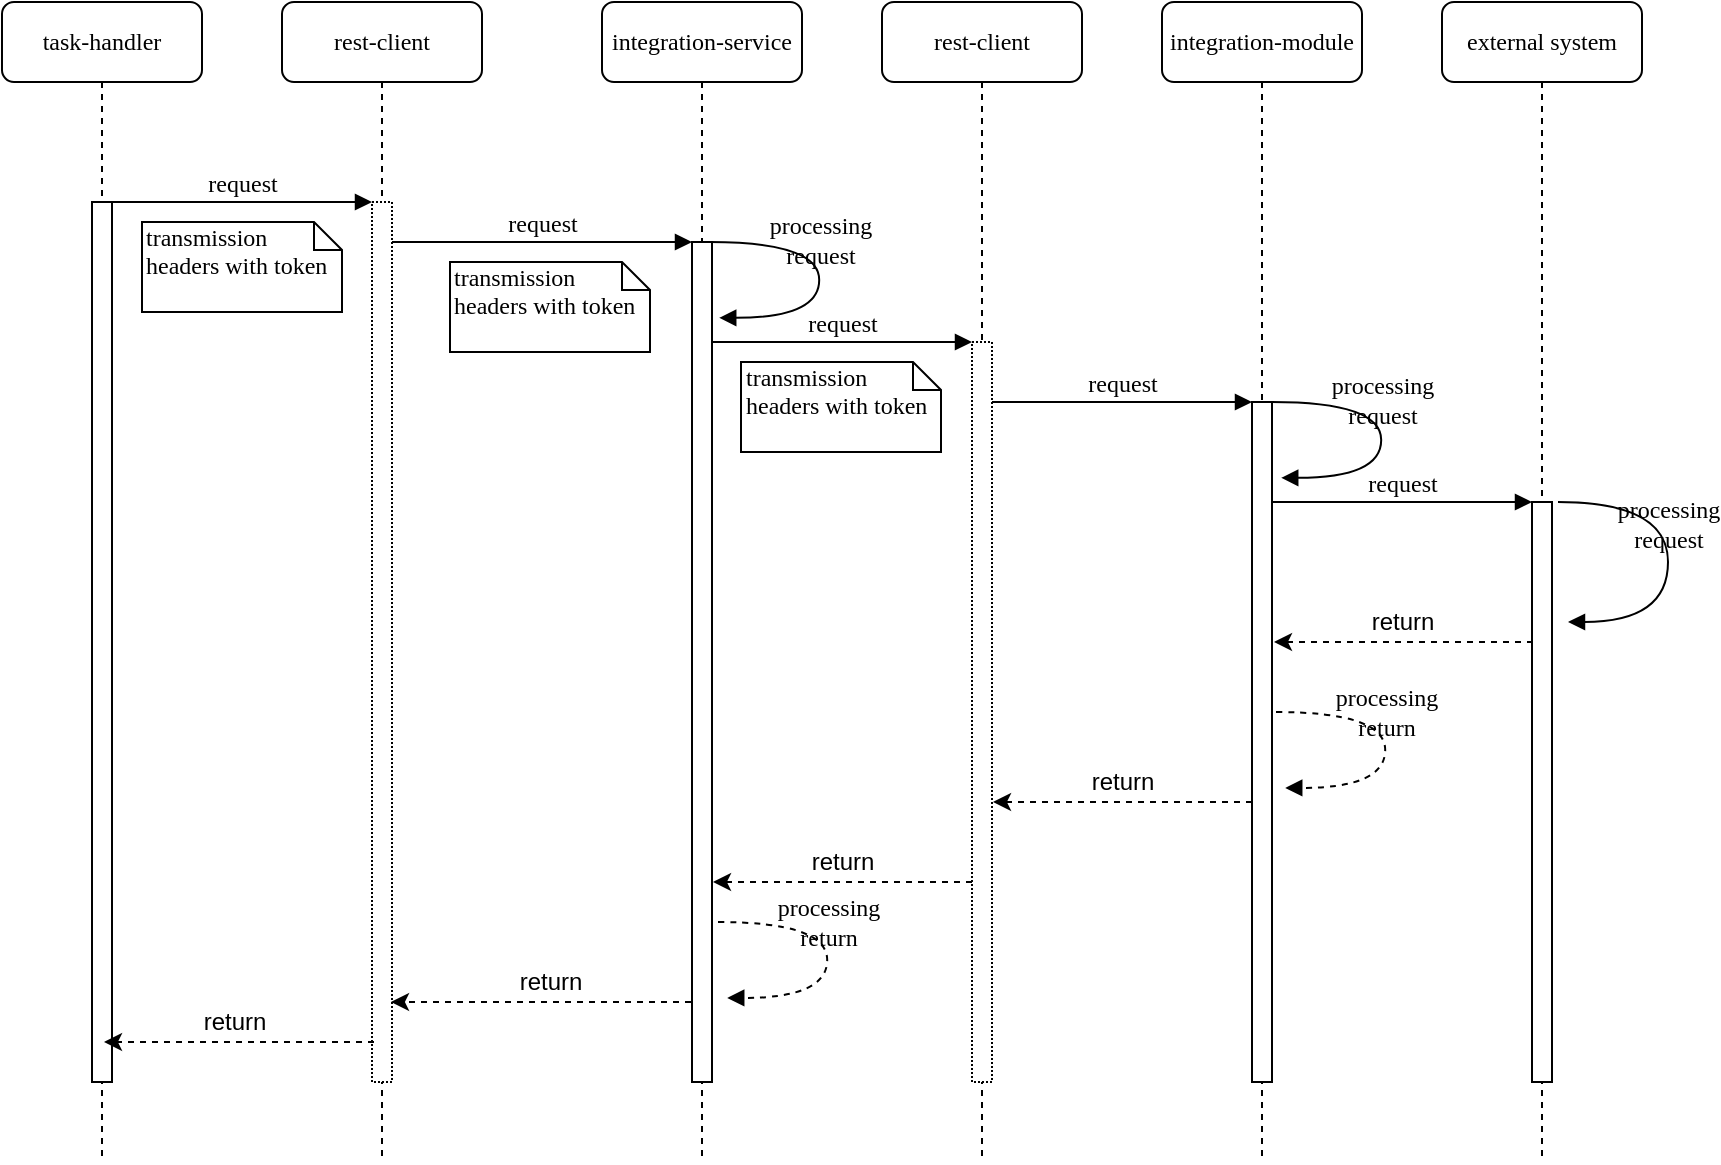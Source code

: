 <mxfile version="13.6.5" type="github">
  <diagram name="Page-1" id="13e1069c-82ec-6db2-03f1-153e76fe0fe0">
    <mxGraphModel dx="1209" dy="663" grid="1" gridSize="10" guides="1" tooltips="1" connect="1" arrows="1" fold="1" page="1" pageScale="1" pageWidth="1100" pageHeight="850" background="#ffffff" math="0" shadow="0">
      <root>
        <mxCell id="0" />
        <mxCell id="1" parent="0" />
        <mxCell id="7baba1c4bc27f4b0-2" value="rest-client" style="shape=umlLifeline;perimeter=lifelinePerimeter;whiteSpace=wrap;html=1;container=1;collapsible=0;recursiveResize=0;outlineConnect=0;rounded=1;shadow=0;comic=0;labelBackgroundColor=none;strokeWidth=1;fontFamily=Verdana;fontSize=12;align=center;" parent="1" vertex="1">
          <mxGeometry x="240" y="80" width="100" height="580" as="geometry" />
        </mxCell>
        <mxCell id="7baba1c4bc27f4b0-10" value="" style="html=1;points=[];perimeter=orthogonalPerimeter;rounded=0;shadow=0;comic=0;labelBackgroundColor=none;strokeWidth=1;fontFamily=Verdana;fontSize=12;align=center;dashed=1;dashPattern=1 1;" parent="7baba1c4bc27f4b0-2" vertex="1">
          <mxGeometry x="45" y="100" width="10" height="440" as="geometry" />
        </mxCell>
        <mxCell id="7baba1c4bc27f4b0-3" value="integration-service" style="shape=umlLifeline;perimeter=lifelinePerimeter;whiteSpace=wrap;html=1;container=1;collapsible=0;recursiveResize=0;outlineConnect=0;rounded=1;shadow=0;comic=0;labelBackgroundColor=none;strokeWidth=1;fontFamily=Verdana;fontSize=12;align=center;" parent="1" vertex="1">
          <mxGeometry x="400" y="80" width="100" height="580" as="geometry" />
        </mxCell>
        <mxCell id="7baba1c4bc27f4b0-13" value="" style="html=1;points=[];perimeter=orthogonalPerimeter;rounded=0;shadow=0;comic=0;labelBackgroundColor=none;strokeWidth=1;fontFamily=Verdana;fontSize=12;align=center;" parent="7baba1c4bc27f4b0-3" vertex="1">
          <mxGeometry x="45" y="120" width="10" height="420" as="geometry" />
        </mxCell>
        <mxCell id="7baba1c4bc27f4b0-4" value="rest-client" style="shape=umlLifeline;perimeter=lifelinePerimeter;whiteSpace=wrap;html=1;container=1;collapsible=0;recursiveResize=0;outlineConnect=0;rounded=1;shadow=0;comic=0;labelBackgroundColor=none;strokeWidth=1;fontFamily=Verdana;fontSize=12;align=center;" parent="1" vertex="1">
          <mxGeometry x="540" y="80" width="100" height="580" as="geometry" />
        </mxCell>
        <mxCell id="7baba1c4bc27f4b0-5" value="integration-module" style="shape=umlLifeline;perimeter=lifelinePerimeter;whiteSpace=wrap;html=1;container=1;collapsible=0;recursiveResize=0;outlineConnect=0;rounded=1;shadow=0;comic=0;labelBackgroundColor=none;strokeWidth=1;fontFamily=Verdana;fontSize=12;align=center;" parent="1" vertex="1">
          <mxGeometry x="680" y="80" width="100" height="580" as="geometry" />
        </mxCell>
        <mxCell id="7baba1c4bc27f4b0-6" value="external system" style="shape=umlLifeline;perimeter=lifelinePerimeter;whiteSpace=wrap;html=1;container=1;collapsible=0;recursiveResize=0;outlineConnect=0;rounded=1;shadow=0;comic=0;labelBackgroundColor=none;strokeWidth=1;fontFamily=Verdana;fontSize=12;align=center;" parent="1" vertex="1">
          <mxGeometry x="820" y="80" width="100" height="580" as="geometry" />
        </mxCell>
        <mxCell id="dT2OPPtHZAP8k42x79-n-5" value="" style="html=1;points=[];perimeter=orthogonalPerimeter;rounded=0;shadow=0;comic=0;labelBackgroundColor=none;strokeWidth=1;fontFamily=Verdana;fontSize=12;align=center;" vertex="1" parent="7baba1c4bc27f4b0-6">
          <mxGeometry x="45" y="250" width="10" height="290" as="geometry" />
        </mxCell>
        <mxCell id="7baba1c4bc27f4b0-8" value="task-handler" style="shape=umlLifeline;perimeter=lifelinePerimeter;whiteSpace=wrap;html=1;container=1;collapsible=0;recursiveResize=0;outlineConnect=0;rounded=1;shadow=0;comic=0;labelBackgroundColor=none;strokeWidth=1;fontFamily=Verdana;fontSize=12;align=center;" parent="1" vertex="1">
          <mxGeometry x="100" y="80" width="100" height="580" as="geometry" />
        </mxCell>
        <mxCell id="7baba1c4bc27f4b0-9" value="" style="html=1;points=[];perimeter=orthogonalPerimeter;rounded=0;shadow=0;comic=0;labelBackgroundColor=none;strokeWidth=1;fontFamily=Verdana;fontSize=12;align=center;" parent="7baba1c4bc27f4b0-8" vertex="1">
          <mxGeometry x="45" y="100" width="10" height="440" as="geometry" />
        </mxCell>
        <mxCell id="7baba1c4bc27f4b0-16" value="" style="html=1;points=[];perimeter=orthogonalPerimeter;rounded=0;shadow=0;comic=0;labelBackgroundColor=none;strokeWidth=1;fontFamily=Verdana;fontSize=12;align=center;dashed=1;dashPattern=1 1;" parent="1" vertex="1">
          <mxGeometry x="585" y="250" width="10" height="370" as="geometry" />
        </mxCell>
        <mxCell id="7baba1c4bc27f4b0-17" value="request" style="html=1;verticalAlign=bottom;endArrow=block;labelBackgroundColor=none;fontFamily=Verdana;fontSize=12;edgeStyle=elbowEdgeStyle;elbow=vertical;" parent="1" edge="1">
          <mxGeometry relative="1" as="geometry">
            <mxPoint x="455" y="250" as="sourcePoint" />
            <Array as="points">
              <mxPoint x="460" y="250" />
            </Array>
            <mxPoint x="585" y="250" as="targetPoint" />
          </mxGeometry>
        </mxCell>
        <mxCell id="7baba1c4bc27f4b0-19" value="" style="html=1;points=[];perimeter=orthogonalPerimeter;rounded=0;shadow=0;comic=0;labelBackgroundColor=none;strokeWidth=1;fontFamily=Verdana;fontSize=12;align=center;" parent="1" vertex="1">
          <mxGeometry x="725" y="280" width="10" height="340" as="geometry" />
        </mxCell>
        <mxCell id="7baba1c4bc27f4b0-11" value="request" style="html=1;verticalAlign=bottom;endArrow=block;entryX=0;entryY=0;labelBackgroundColor=none;fontFamily=Verdana;fontSize=12;edgeStyle=elbowEdgeStyle;elbow=vertical;" parent="1" source="7baba1c4bc27f4b0-9" target="7baba1c4bc27f4b0-10" edge="1">
          <mxGeometry relative="1" as="geometry">
            <mxPoint x="220" y="190" as="sourcePoint" />
          </mxGeometry>
        </mxCell>
        <mxCell id="7baba1c4bc27f4b0-14" value="request" style="html=1;verticalAlign=bottom;endArrow=block;entryX=0;entryY=0;labelBackgroundColor=none;fontFamily=Verdana;fontSize=12;edgeStyle=elbowEdgeStyle;elbow=vertical;" parent="1" source="7baba1c4bc27f4b0-10" target="7baba1c4bc27f4b0-13" edge="1">
          <mxGeometry relative="1" as="geometry">
            <mxPoint x="370" y="200" as="sourcePoint" />
          </mxGeometry>
        </mxCell>
        <mxCell id="7baba1c4bc27f4b0-40" value="transmission headers with token" style="shape=note;whiteSpace=wrap;html=1;size=14;verticalAlign=top;align=left;spacingTop=-6;rounded=0;shadow=0;comic=0;labelBackgroundColor=none;strokeWidth=1;fontFamily=Verdana;fontSize=12" parent="1" vertex="1">
          <mxGeometry x="170" y="190" width="100" height="45" as="geometry" />
        </mxCell>
        <mxCell id="dT2OPPtHZAP8k42x79-n-1" value="processing&lt;br&gt;request" style="html=1;verticalAlign=bottom;endArrow=block;labelBackgroundColor=none;fontFamily=Verdana;fontSize=12;elbow=vertical;edgeStyle=orthogonalEdgeStyle;curved=1;entryX=1;entryY=0.286;entryPerimeter=0;exitX=1.038;exitY=0.345;exitPerimeter=0;" edge="1" parent="1">
          <mxGeometry relative="1" as="geometry">
            <mxPoint x="454.0" y="200.0" as="sourcePoint" />
            <mxPoint x="458.62" y="237.92" as="targetPoint" />
            <Array as="points">
              <mxPoint x="508.62" y="199.9" />
              <mxPoint x="508.62" y="237.9" />
            </Array>
          </mxGeometry>
        </mxCell>
        <mxCell id="dT2OPPtHZAP8k42x79-n-2" value="request" style="html=1;verticalAlign=bottom;endArrow=block;labelBackgroundColor=none;fontFamily=Verdana;fontSize=12;edgeStyle=elbowEdgeStyle;elbow=vertical;" edge="1" parent="1">
          <mxGeometry relative="1" as="geometry">
            <mxPoint x="595" y="280" as="sourcePoint" />
            <Array as="points">
              <mxPoint x="600" y="280" />
            </Array>
            <mxPoint x="725" y="280" as="targetPoint" />
          </mxGeometry>
        </mxCell>
        <mxCell id="dT2OPPtHZAP8k42x79-n-3" value="processing&lt;br&gt;request" style="html=1;verticalAlign=bottom;endArrow=block;labelBackgroundColor=none;fontFamily=Verdana;fontSize=12;elbow=vertical;edgeStyle=orthogonalEdgeStyle;curved=1;entryX=1;entryY=0.286;entryPerimeter=0;exitX=1.038;exitY=0.345;exitPerimeter=0;" edge="1" parent="1">
          <mxGeometry relative="1" as="geometry">
            <mxPoint x="735" y="280" as="sourcePoint" />
            <mxPoint x="739.62" y="317.92" as="targetPoint" />
            <Array as="points">
              <mxPoint x="789.62" y="279.9" />
              <mxPoint x="789.62" y="317.9" />
            </Array>
          </mxGeometry>
        </mxCell>
        <mxCell id="dT2OPPtHZAP8k42x79-n-4" value="request" style="html=1;verticalAlign=bottom;endArrow=block;labelBackgroundColor=none;fontFamily=Verdana;fontSize=12;edgeStyle=elbowEdgeStyle;elbow=vertical;" edge="1" parent="1">
          <mxGeometry relative="1" as="geometry">
            <mxPoint x="735" y="330" as="sourcePoint" />
            <Array as="points">
              <mxPoint x="740" y="330" />
            </Array>
            <mxPoint x="865" y="330" as="targetPoint" />
          </mxGeometry>
        </mxCell>
        <mxCell id="dT2OPPtHZAP8k42x79-n-6" value="processing&lt;br&gt;request" style="html=1;verticalAlign=bottom;endArrow=block;labelBackgroundColor=none;fontFamily=Verdana;fontSize=12;elbow=vertical;edgeStyle=orthogonalEdgeStyle;curved=1;exitX=1.038;exitY=0.345;exitPerimeter=0;" edge="1" parent="1">
          <mxGeometry relative="1" as="geometry">
            <mxPoint x="878" y="330" as="sourcePoint" />
            <mxPoint x="883" y="390" as="targetPoint" />
            <Array as="points">
              <mxPoint x="933" y="330" />
              <mxPoint x="933" y="390" />
              <mxPoint x="883" y="390" />
            </Array>
          </mxGeometry>
        </mxCell>
        <mxCell id="dT2OPPtHZAP8k42x79-n-8" value="" style="endArrow=classic;html=1;dashed=1;" edge="1" parent="1">
          <mxGeometry width="50" height="50" relative="1" as="geometry">
            <mxPoint x="865.5" y="400" as="sourcePoint" />
            <mxPoint x="736" y="400" as="targetPoint" />
          </mxGeometry>
        </mxCell>
        <mxCell id="dT2OPPtHZAP8k42x79-n-9" value="return" style="text;html=1;align=center;verticalAlign=middle;resizable=0;points=[];autosize=1;" vertex="1" parent="1">
          <mxGeometry x="775" y="380" width="50" height="20" as="geometry" />
        </mxCell>
        <mxCell id="dT2OPPtHZAP8k42x79-n-11" value="" style="endArrow=classic;html=1;dashed=1;" edge="1" parent="1">
          <mxGeometry width="50" height="50" relative="1" as="geometry">
            <mxPoint x="725" y="480" as="sourcePoint" />
            <mxPoint x="595.5" y="480" as="targetPoint" />
          </mxGeometry>
        </mxCell>
        <mxCell id="dT2OPPtHZAP8k42x79-n-12" value="return" style="text;html=1;align=center;verticalAlign=middle;resizable=0;points=[];autosize=1;" vertex="1" parent="1">
          <mxGeometry x="634.5" y="460" width="50" height="20" as="geometry" />
        </mxCell>
        <mxCell id="dT2OPPtHZAP8k42x79-n-13" value="" style="endArrow=classic;html=1;dashed=1;" edge="1" parent="1">
          <mxGeometry width="50" height="50" relative="1" as="geometry">
            <mxPoint x="585" y="520" as="sourcePoint" />
            <mxPoint x="455.5" y="520" as="targetPoint" />
          </mxGeometry>
        </mxCell>
        <mxCell id="dT2OPPtHZAP8k42x79-n-14" value="return" style="text;html=1;align=center;verticalAlign=middle;resizable=0;points=[];autosize=1;" vertex="1" parent="1">
          <mxGeometry x="494.5" y="500" width="50" height="20" as="geometry" />
        </mxCell>
        <mxCell id="dT2OPPtHZAP8k42x79-n-16" value="" style="endArrow=classic;html=1;dashed=1;" edge="1" parent="1">
          <mxGeometry width="50" height="50" relative="1" as="geometry">
            <mxPoint x="444.5" y="580" as="sourcePoint" />
            <mxPoint x="294.5" y="580" as="targetPoint" />
          </mxGeometry>
        </mxCell>
        <mxCell id="dT2OPPtHZAP8k42x79-n-17" value="return" style="text;html=1;align=center;verticalAlign=middle;resizable=0;points=[];autosize=1;" vertex="1" parent="1">
          <mxGeometry x="349" y="560" width="50" height="20" as="geometry" />
        </mxCell>
        <mxCell id="dT2OPPtHZAP8k42x79-n-18" value="processing&lt;br&gt;return" style="html=1;verticalAlign=bottom;endArrow=block;labelBackgroundColor=none;fontFamily=Verdana;fontSize=12;elbow=vertical;edgeStyle=orthogonalEdgeStyle;curved=1;entryX=1;entryY=0.286;entryPerimeter=0;exitX=1.038;exitY=0.345;exitPerimeter=0;dashed=1;" edge="1" parent="1">
          <mxGeometry relative="1" as="geometry">
            <mxPoint x="458" y="540.04" as="sourcePoint" />
            <mxPoint x="462.62" y="577.96" as="targetPoint" />
            <Array as="points">
              <mxPoint x="512.62" y="539.94" />
              <mxPoint x="512.62" y="577.94" />
            </Array>
          </mxGeometry>
        </mxCell>
        <mxCell id="dT2OPPtHZAP8k42x79-n-19" value="" style="endArrow=classic;html=1;dashed=1;" edge="1" parent="1">
          <mxGeometry width="50" height="50" relative="1" as="geometry">
            <mxPoint x="286" y="600" as="sourcePoint" />
            <mxPoint x="151" y="600" as="targetPoint" />
          </mxGeometry>
        </mxCell>
        <mxCell id="dT2OPPtHZAP8k42x79-n-20" value="return" style="text;html=1;align=center;verticalAlign=middle;resizable=0;points=[];autosize=1;" vertex="1" parent="1">
          <mxGeometry x="190.5" y="580" width="50" height="20" as="geometry" />
        </mxCell>
        <mxCell id="dT2OPPtHZAP8k42x79-n-21" value="processing&lt;br&gt;return" style="html=1;verticalAlign=bottom;endArrow=block;labelBackgroundColor=none;fontFamily=Verdana;fontSize=12;elbow=vertical;edgeStyle=orthogonalEdgeStyle;curved=1;entryX=1;entryY=0.286;entryPerimeter=0;exitX=1.038;exitY=0.345;exitPerimeter=0;dashed=1;" edge="1" parent="1">
          <mxGeometry relative="1" as="geometry">
            <mxPoint x="737" y="435.04" as="sourcePoint" />
            <mxPoint x="741.62" y="472.96" as="targetPoint" />
            <Array as="points">
              <mxPoint x="791.62" y="434.94" />
              <mxPoint x="791.62" y="472.94" />
            </Array>
          </mxGeometry>
        </mxCell>
        <mxCell id="dT2OPPtHZAP8k42x79-n-26" value="transmission headers with token" style="shape=note;whiteSpace=wrap;html=1;size=14;verticalAlign=top;align=left;spacingTop=-6;rounded=0;shadow=0;comic=0;labelBackgroundColor=none;strokeWidth=1;fontFamily=Verdana;fontSize=12" vertex="1" parent="1">
          <mxGeometry x="324" y="210" width="100" height="45" as="geometry" />
        </mxCell>
        <mxCell id="dT2OPPtHZAP8k42x79-n-27" value="transmission headers with token" style="shape=note;whiteSpace=wrap;html=1;size=14;verticalAlign=top;align=left;spacingTop=-6;rounded=0;shadow=0;comic=0;labelBackgroundColor=none;strokeWidth=1;fontFamily=Verdana;fontSize=12" vertex="1" parent="1">
          <mxGeometry x="469.5" y="260" width="100" height="45" as="geometry" />
        </mxCell>
      </root>
    </mxGraphModel>
  </diagram>
</mxfile>
